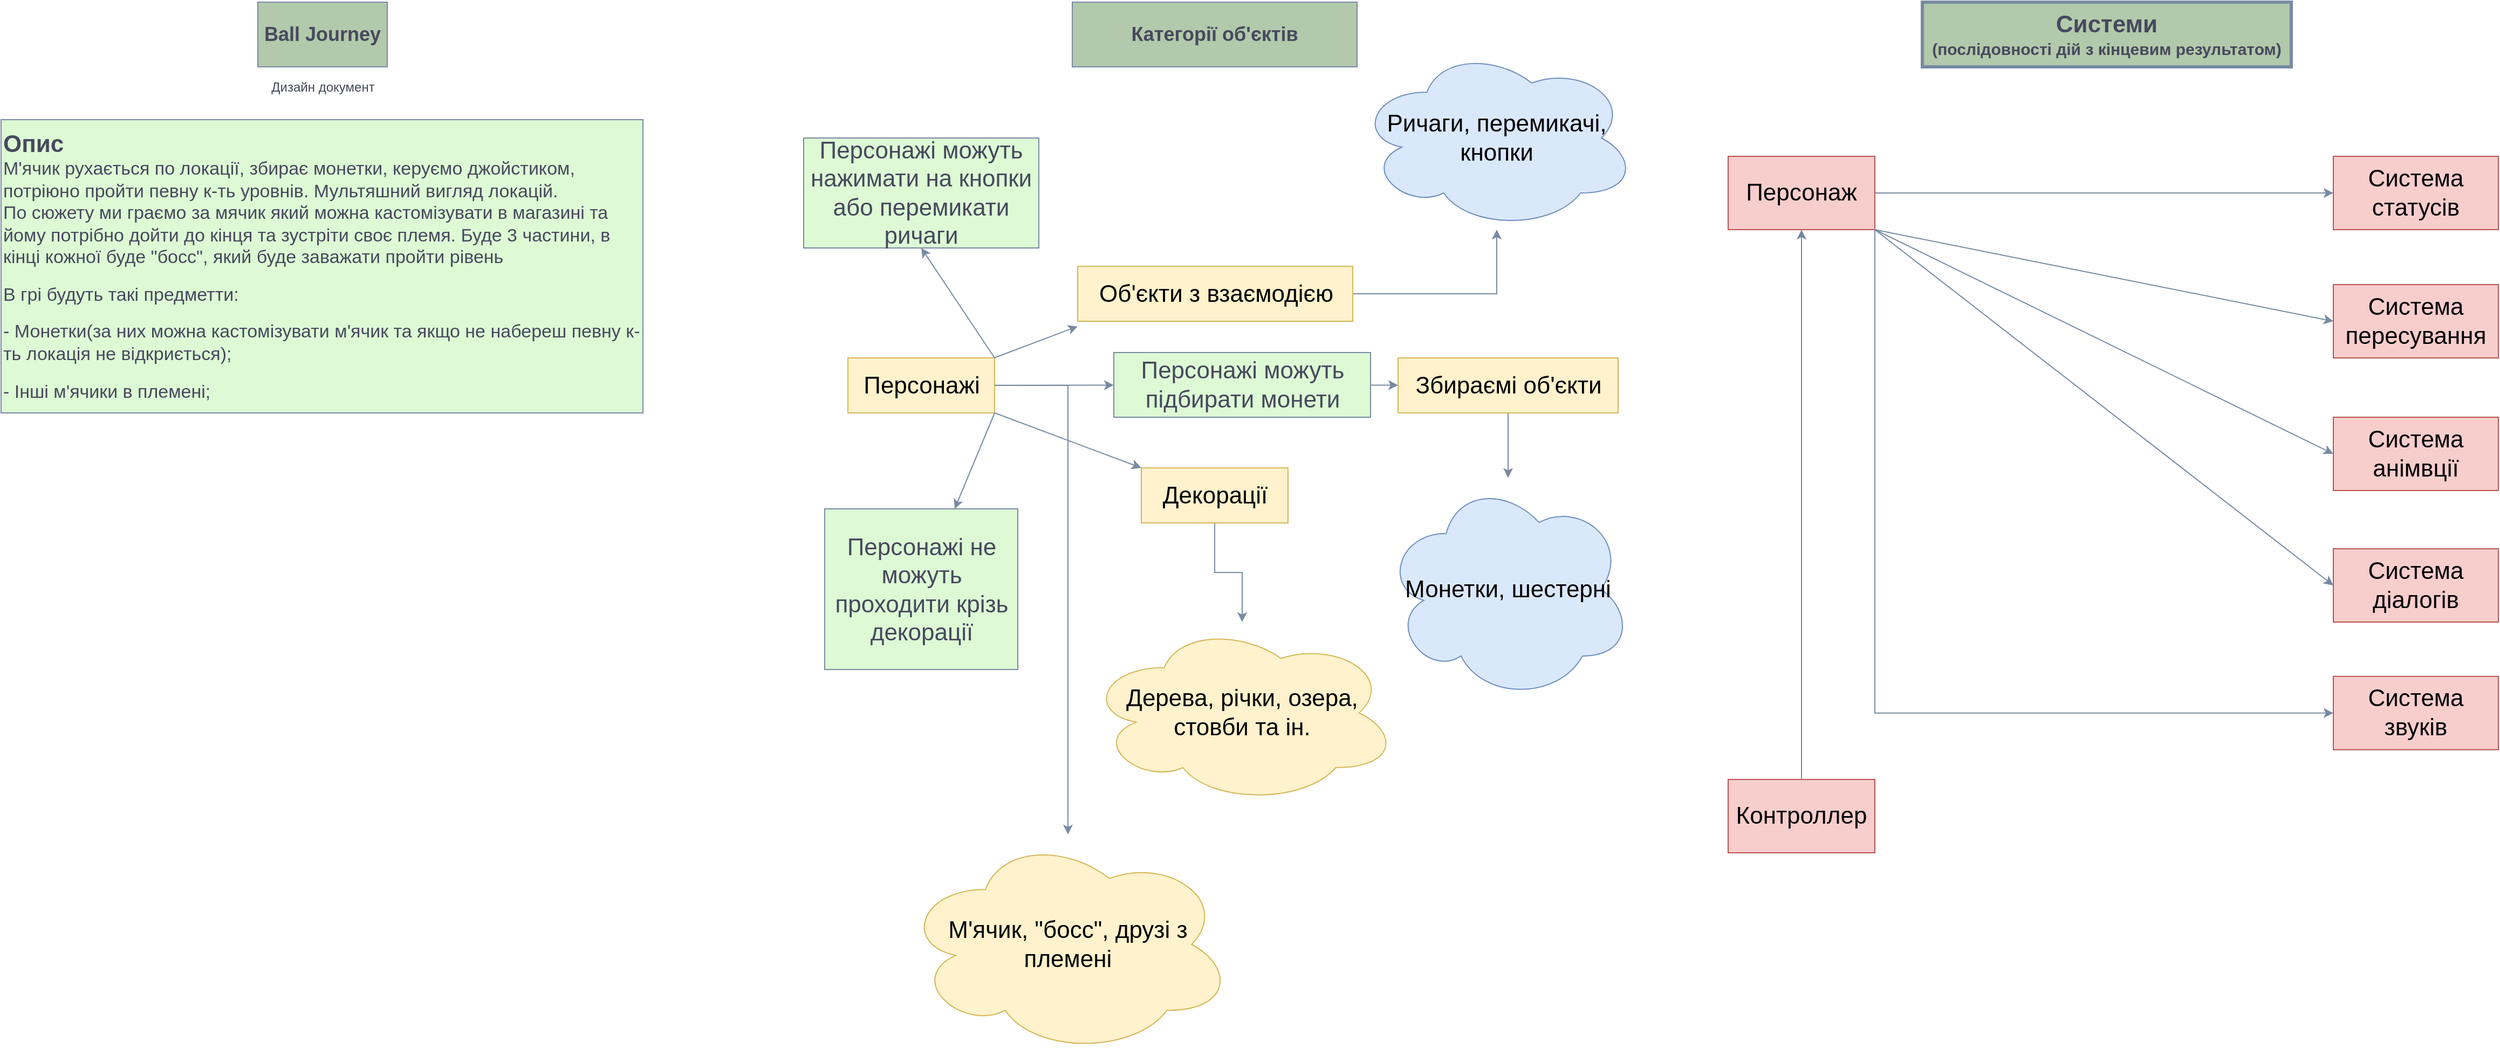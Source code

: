<mxfile version="20.5.2" type="github">
  <diagram id="c6_Q_0-ij5niHA4tdSTI" name="Сторінка-1">
    <mxGraphModel dx="3160" dy="1787" grid="1" gridSize="17" guides="1" tooltips="1" connect="1" arrows="1" fold="1" page="1" pageScale="1" pageWidth="827" pageHeight="1169" math="0" shadow="0">
      <root>
        <mxCell id="0" />
        <mxCell id="1" parent="0" />
        <mxCell id="mKOz9OcVUULEBK8KP3yw-2" value="&lt;b&gt;&lt;font style=&quot;font-size: 18px;&quot;&gt;Ball Journey&lt;/font&gt;&lt;/b&gt;" style="rounded=0;whiteSpace=wrap;html=1;fillColor=#B2C9AB;strokeColor=#788AA3;fontColor=#46495D;" vertex="1" parent="1">
          <mxGeometry x="354" y="10" width="120" height="60" as="geometry" />
        </mxCell>
        <mxCell id="mKOz9OcVUULEBK8KP3yw-3" value="&lt;font style=&quot;font-size: 12px;&quot;&gt;Дизайн документ&lt;/font&gt;" style="text;html=1;resizable=0;autosize=1;align=center;verticalAlign=middle;points=[];fillColor=none;strokeColor=none;rounded=0;fontSize=18;fontColor=#46495D;" vertex="1" parent="1">
          <mxGeometry x="346" y="70" width="136" height="34" as="geometry" />
        </mxCell>
        <mxCell id="mKOz9OcVUULEBK8KP3yw-4" value="&lt;font style=&quot;&quot;&gt;&lt;b style=&quot;&quot;&gt;&lt;font style=&quot;font-size: 22px;&quot;&gt;Опис&lt;/font&gt;&lt;/b&gt;&lt;br&gt;&lt;span style=&quot;font-size: 17px;&quot;&gt;М&#39;ячик рухається по локації, збирає монетки, керуємо джойстиком, потріюно пройти певну к-ть уровнів. Мультяшний вигляд локацій.&lt;/span&gt;&lt;br&gt;&lt;span style=&quot;font-size: 17px;&quot;&gt;По сюжету ми граємо за мячик який можна кастомізувати в магазині та йому потрібно дойти до кінця та зустріти своє племя. Буде 3 частини, в кінці кожної буде &quot;босс&quot;, який буде заважати пройти рівень&lt;/span&gt;&lt;br&gt;&lt;br&gt;&lt;span style=&quot;font-size: 17px;&quot;&gt;В грі будуть такі предметти:&lt;/span&gt;&lt;br&gt;&lt;br&gt;&lt;span style=&quot;font-size: 17px;&quot;&gt;- Монетки(за них можна кастомізувати м&#39;ячик та якщо не набереш певну к-ть локація не відкриється);&lt;/span&gt;&lt;br&gt;&lt;br&gt;&lt;span style=&quot;font-size: 17px;&quot;&gt;- Інші м&#39;ячики в племені;&lt;/span&gt;&lt;/font&gt;" style="rounded=0;whiteSpace=wrap;html=1;strokeColor=#788AA3;fontSize=12;fontColor=#46495D;fillColor=#DDFAD5;align=left;" vertex="1" parent="1">
          <mxGeometry x="116" y="119" width="595" height="272" as="geometry" />
        </mxCell>
        <mxCell id="mKOz9OcVUULEBK8KP3yw-5" style="edgeStyle=orthogonalEdgeStyle;rounded=0;orthogonalLoop=1;jettySize=auto;html=1;exitX=0.5;exitY=1;exitDx=0;exitDy=0;strokeColor=#788AA3;fontSize=12;fontColor=#46495D;fillColor=#B2C9AB;" edge="1" parent="1" source="mKOz9OcVUULEBK8KP3yw-4" target="mKOz9OcVUULEBK8KP3yw-4">
          <mxGeometry relative="1" as="geometry" />
        </mxCell>
        <mxCell id="mKOz9OcVUULEBK8KP3yw-6" value="&lt;b&gt;&lt;font style=&quot;font-size: 18px;&quot;&gt;Категорії об&#39;єктів&lt;/font&gt;&lt;/b&gt;" style="rounded=0;whiteSpace=wrap;html=1;fillColor=#B2C9AB;strokeColor=#788AA3;fontColor=#46495D;" vertex="1" parent="1">
          <mxGeometry x="1109" y="10" width="264" height="60" as="geometry" />
        </mxCell>
        <mxCell id="mKOz9OcVUULEBK8KP3yw-26" value="" style="edgeStyle=orthogonalEdgeStyle;rounded=0;orthogonalLoop=1;jettySize=auto;html=1;strokeColor=#788AA3;fontSize=22;fontColor=#46495D;fillColor=#B2C9AB;" edge="1" parent="1" source="mKOz9OcVUULEBK8KP3yw-7" target="mKOz9OcVUULEBK8KP3yw-25">
          <mxGeometry relative="1" as="geometry">
            <Array as="points">
              <mxPoint x="1105" y="366" />
            </Array>
          </mxGeometry>
        </mxCell>
        <mxCell id="mKOz9OcVUULEBK8KP3yw-7" value="Персонажі" style="text;html=1;resizable=0;autosize=1;align=center;verticalAlign=middle;points=[];fillColor=#fff2cc;strokeColor=#d6b656;rounded=0;fontSize=22;" vertex="1" parent="1">
          <mxGeometry x="901" y="340" width="136" height="51" as="geometry" />
        </mxCell>
        <mxCell id="mKOz9OcVUULEBK8KP3yw-21" value="" style="edgeStyle=orthogonalEdgeStyle;rounded=0;orthogonalLoop=1;jettySize=auto;html=1;strokeColor=#788AA3;fontSize=22;fontColor=#46495D;fillColor=#B2C9AB;" edge="1" parent="1" source="mKOz9OcVUULEBK8KP3yw-8" target="mKOz9OcVUULEBK8KP3yw-20">
          <mxGeometry relative="1" as="geometry" />
        </mxCell>
        <mxCell id="mKOz9OcVUULEBK8KP3yw-8" value="Збираємі об&#39;єкти" style="text;html=1;resizable=0;autosize=1;align=center;verticalAlign=middle;points=[];fillColor=#fff2cc;strokeColor=#d6b656;rounded=0;fontSize=22;" vertex="1" parent="1">
          <mxGeometry x="1411" y="340" width="204" height="51" as="geometry" />
        </mxCell>
        <mxCell id="mKOz9OcVUULEBK8KP3yw-23" value="" style="edgeStyle=orthogonalEdgeStyle;rounded=0;orthogonalLoop=1;jettySize=auto;html=1;strokeColor=#788AA3;fontSize=22;fontColor=#46495D;fillColor=#B2C9AB;" edge="1" parent="1" source="mKOz9OcVUULEBK8KP3yw-9" target="mKOz9OcVUULEBK8KP3yw-22">
          <mxGeometry relative="1" as="geometry" />
        </mxCell>
        <mxCell id="mKOz9OcVUULEBK8KP3yw-9" value="Об&#39;єкти з взаємодією" style="text;html=1;resizable=0;autosize=1;align=center;verticalAlign=middle;points=[];fillColor=#fff2cc;strokeColor=#d6b656;rounded=0;fontSize=22;" vertex="1" parent="1">
          <mxGeometry x="1114" y="255" width="255" height="51" as="geometry" />
        </mxCell>
        <mxCell id="mKOz9OcVUULEBK8KP3yw-28" value="" style="edgeStyle=orthogonalEdgeStyle;rounded=0;orthogonalLoop=1;jettySize=auto;html=1;strokeColor=#788AA3;fontSize=22;fontColor=#46495D;fillColor=#B2C9AB;" edge="1" parent="1" source="mKOz9OcVUULEBK8KP3yw-10" target="mKOz9OcVUULEBK8KP3yw-27">
          <mxGeometry relative="1" as="geometry" />
        </mxCell>
        <mxCell id="mKOz9OcVUULEBK8KP3yw-10" value="Декорації" style="text;html=1;resizable=0;autosize=1;align=center;verticalAlign=middle;points=[];fillColor=#fff2cc;strokeColor=#d6b656;rounded=0;fontSize=22;" vertex="1" parent="1">
          <mxGeometry x="1173" y="442" width="136" height="51" as="geometry" />
        </mxCell>
        <mxCell id="mKOz9OcVUULEBK8KP3yw-14" value="" style="endArrow=classic;html=1;rounded=0;strokeColor=#788AA3;fontSize=22;fontColor=#46495D;fillColor=#B2C9AB;" edge="1" parent="1" source="mKOz9OcVUULEBK8KP3yw-7" target="mKOz9OcVUULEBK8KP3yw-10">
          <mxGeometry width="50" height="50" relative="1" as="geometry">
            <mxPoint x="1241" y="577" as="sourcePoint" />
            <mxPoint x="1291" y="527" as="targetPoint" />
          </mxGeometry>
        </mxCell>
        <mxCell id="mKOz9OcVUULEBK8KP3yw-15" value="" style="endArrow=classic;html=1;rounded=0;strokeColor=#788AA3;fontSize=22;fontColor=#46495D;fillColor=#B2C9AB;" edge="1" parent="1" target="mKOz9OcVUULEBK8KP3yw-16">
          <mxGeometry width="50" height="50" relative="1" as="geometry">
            <mxPoint x="1037" y="391" as="sourcePoint" />
            <mxPoint x="969" y="510" as="targetPoint" />
          </mxGeometry>
        </mxCell>
        <mxCell id="mKOz9OcVUULEBK8KP3yw-16" value="Персонажі не можуть проходити крізь декорації" style="rounded=0;whiteSpace=wrap;html=1;strokeColor=#788AA3;fontSize=22;fontColor=#46495D;fillColor=#DDFAD5;" vertex="1" parent="1">
          <mxGeometry x="879.5" y="480" width="179" height="149" as="geometry" />
        </mxCell>
        <mxCell id="mKOz9OcVUULEBK8KP3yw-17" value="" style="endArrow=classic;html=1;rounded=0;strokeColor=#788AA3;fontSize=22;fontColor=#46495D;fillColor=#B2C9AB;exitX=0.994;exitY=0.002;exitDx=0;exitDy=0;exitPerimeter=0;entryX=0;entryY=1.092;entryDx=0;entryDy=0;entryPerimeter=0;" edge="1" parent="1" source="mKOz9OcVUULEBK8KP3yw-7" target="mKOz9OcVUULEBK8KP3yw-9">
          <mxGeometry width="50" height="50" relative="1" as="geometry">
            <mxPoint x="1054.0" y="408.0" as="sourcePoint" />
            <mxPoint x="1190" y="459" as="targetPoint" />
          </mxGeometry>
        </mxCell>
        <mxCell id="mKOz9OcVUULEBK8KP3yw-18" value="" style="endArrow=classic;html=1;rounded=0;strokeColor=#788AA3;fontSize=22;fontColor=#46495D;fillColor=#B2C9AB;entryX=0.5;entryY=1;entryDx=0;entryDy=0;" edge="1" parent="1" target="mKOz9OcVUULEBK8KP3yw-19">
          <mxGeometry width="50" height="50" relative="1" as="geometry">
            <mxPoint x="1037" y="340" as="sourcePoint" />
            <mxPoint x="1037" y="255" as="targetPoint" />
          </mxGeometry>
        </mxCell>
        <mxCell id="mKOz9OcVUULEBK8KP3yw-19" value="Персонажі можуть нажимати на кнопки або перемикати ричаги" style="rounded=0;whiteSpace=wrap;html=1;strokeColor=#788AA3;fontSize=22;fontColor=#46495D;fillColor=#DDFAD5;" vertex="1" parent="1">
          <mxGeometry x="860" y="136" width="218" height="102" as="geometry" />
        </mxCell>
        <mxCell id="mKOz9OcVUULEBK8KP3yw-20" value="Монетки, шестерні" style="ellipse;shape=cloud;whiteSpace=wrap;html=1;fontSize=22;fillColor=#dae8fc;strokeColor=#6c8ebf;rounded=0;" vertex="1" parent="1">
          <mxGeometry x="1398" y="451.25" width="230" height="206.5" as="geometry" />
        </mxCell>
        <mxCell id="mKOz9OcVUULEBK8KP3yw-22" value="Ричаги, перемикачі, кнопки" style="ellipse;shape=cloud;whiteSpace=wrap;html=1;fontSize=22;fillColor=#dae8fc;strokeColor=#6c8ebf;rounded=0;" vertex="1" parent="1">
          <mxGeometry x="1373" y="51" width="259" height="170" as="geometry" />
        </mxCell>
        <mxCell id="mKOz9OcVUULEBK8KP3yw-25" value="М&#39;ячик, &quot;босс&quot;, друзі з племені" style="ellipse;shape=cloud;whiteSpace=wrap;html=1;fontSize=22;fillColor=#fff2cc;strokeColor=#d6b656;gradientColor=none;rounded=0;" vertex="1" parent="1">
          <mxGeometry x="952" y="782" width="306" height="204" as="geometry" />
        </mxCell>
        <mxCell id="mKOz9OcVUULEBK8KP3yw-27" value="Дерева, річки, озера, стовби та ін." style="ellipse;shape=cloud;whiteSpace=wrap;html=1;fontSize=22;fillColor=#fff2cc;strokeColor=#d6b656;gradientColor=none;rounded=0;" vertex="1" parent="1">
          <mxGeometry x="1122" y="585" width="289" height="168.75" as="geometry" />
        </mxCell>
        <mxCell id="mKOz9OcVUULEBK8KP3yw-29" value="" style="endArrow=classic;html=1;rounded=0;strokeColor=#788AA3;fontSize=22;fontColor=#46495D;fillColor=#B2C9AB;startArrow=none;" edge="1" parent="1" source="mKOz9OcVUULEBK8KP3yw-31" target="mKOz9OcVUULEBK8KP3yw-8">
          <mxGeometry width="50" height="50" relative="1" as="geometry">
            <mxPoint x="1053.184" y="357.102" as="sourcePoint" />
            <mxPoint x="1131" y="327.692" as="targetPoint" />
          </mxGeometry>
        </mxCell>
        <mxCell id="mKOz9OcVUULEBK8KP3yw-31" value="Персонажі можуть підбирати монети" style="rounded=0;whiteSpace=wrap;html=1;strokeColor=#788AA3;fontSize=22;fontColor=#46495D;fillColor=#DDFAD5;" vertex="1" parent="1">
          <mxGeometry x="1147.5" y="335" width="238" height="60" as="geometry" />
        </mxCell>
        <mxCell id="mKOz9OcVUULEBK8KP3yw-33" value="" style="endArrow=classic;html=1;rounded=0;strokeColor=#788AA3;fontSize=22;fontColor=#46495D;fillColor=#B2C9AB;" edge="1" parent="1" source="mKOz9OcVUULEBK8KP3yw-7" target="mKOz9OcVUULEBK8KP3yw-31">
          <mxGeometry width="50" height="50" relative="1" as="geometry">
            <mxPoint x="1053.184" y="357.102" as="sourcePoint" />
            <mxPoint x="1131" y="327.692" as="targetPoint" />
          </mxGeometry>
        </mxCell>
        <mxCell id="mKOz9OcVUULEBK8KP3yw-34" value="&lt;b&gt;&lt;font style=&quot;font-size: 22px;&quot;&gt;Системи&lt;br&gt;&lt;/font&gt;&lt;font style=&quot;font-size: 15px;&quot;&gt;(послідовності дій з кінцевим результатом)&lt;/font&gt;&lt;/b&gt;" style="rounded=0;whiteSpace=wrap;html=1;fillColor=#B2C9AB;strokeColor=#788AA3;fontColor=#46495D;strokeWidth=3;" vertex="1" parent="1">
          <mxGeometry x="1897" y="10" width="342" height="60" as="geometry" />
        </mxCell>
        <mxCell id="mKOz9OcVUULEBK8KP3yw-42" value="" style="edgeStyle=orthogonalEdgeStyle;rounded=0;orthogonalLoop=1;jettySize=auto;html=1;strokeColor=#788AA3;fontSize=22;fontColor=#46495D;fillColor=#B2C9AB;entryX=0;entryY=0.5;entryDx=0;entryDy=0;" edge="1" parent="1" source="mKOz9OcVUULEBK8KP3yw-35" target="mKOz9OcVUULEBK8KP3yw-39">
          <mxGeometry relative="1" as="geometry">
            <mxPoint x="1961" y="170.0" as="targetPoint" />
          </mxGeometry>
        </mxCell>
        <mxCell id="mKOz9OcVUULEBK8KP3yw-35" value="Персонаж" style="rounded=0;whiteSpace=wrap;html=1;strokeColor=#b85450;fontSize=22;fillColor=#f8cecc;" vertex="1" parent="1">
          <mxGeometry x="1717" y="153" width="136" height="68" as="geometry" />
        </mxCell>
        <mxCell id="mKOz9OcVUULEBK8KP3yw-36" value="Система пересування" style="rounded=0;whiteSpace=wrap;html=1;strokeColor=#b85450;fontSize=22;fillColor=#f8cecc;" vertex="1" parent="1">
          <mxGeometry x="2278" y="272" width="153" height="68" as="geometry" />
        </mxCell>
        <mxCell id="mKOz9OcVUULEBK8KP3yw-37" value="Система анімвції" style="rounded=0;whiteSpace=wrap;html=1;strokeColor=#b85450;fontSize=22;fillColor=#f8cecc;" vertex="1" parent="1">
          <mxGeometry x="2278" y="395" width="153" height="68" as="geometry" />
        </mxCell>
        <mxCell id="mKOz9OcVUULEBK8KP3yw-38" value="Система діалогів" style="rounded=0;whiteSpace=wrap;html=1;strokeColor=#b85450;fontSize=22;fillColor=#f8cecc;" vertex="1" parent="1">
          <mxGeometry x="2278" y="517" width="153" height="68" as="geometry" />
        </mxCell>
        <mxCell id="mKOz9OcVUULEBK8KP3yw-39" value="Система статусів" style="rounded=0;whiteSpace=wrap;html=1;strokeColor=#b85450;fontSize=22;fillColor=#f8cecc;" vertex="1" parent="1">
          <mxGeometry x="2278" y="153" width="153" height="68" as="geometry" />
        </mxCell>
        <mxCell id="mKOz9OcVUULEBK8KP3yw-40" value="Система звуків" style="rounded=0;whiteSpace=wrap;html=1;strokeColor=#b85450;fontSize=22;fillColor=#f8cecc;" vertex="1" parent="1">
          <mxGeometry x="2278" y="635.37" width="153" height="68" as="geometry" />
        </mxCell>
        <mxCell id="mKOz9OcVUULEBK8KP3yw-44" value="" style="endArrow=classic;html=1;rounded=0;strokeColor=#788AA3;fontSize=22;fontColor=#46495D;fillColor=#B2C9AB;exitX=1;exitY=1;exitDx=0;exitDy=0;entryX=0;entryY=0.5;entryDx=0;entryDy=0;" edge="1" parent="1" source="mKOz9OcVUULEBK8KP3yw-35" target="mKOz9OcVUULEBK8KP3yw-36">
          <mxGeometry width="50" height="50" relative="1" as="geometry">
            <mxPoint x="2006" y="305" as="sourcePoint" />
            <mxPoint x="2056" y="255" as="targetPoint" />
          </mxGeometry>
        </mxCell>
        <mxCell id="mKOz9OcVUULEBK8KP3yw-45" value="" style="endArrow=classic;html=1;rounded=0;strokeColor=#788AA3;fontSize=22;fontColor=#46495D;fillColor=#B2C9AB;exitX=1;exitY=1;exitDx=0;exitDy=0;entryX=0;entryY=0.5;entryDx=0;entryDy=0;" edge="1" parent="1" source="mKOz9OcVUULEBK8KP3yw-35" target="mKOz9OcVUULEBK8KP3yw-37">
          <mxGeometry width="50" height="50" relative="1" as="geometry">
            <mxPoint x="1870.0" y="238.0" as="sourcePoint" />
            <mxPoint x="2295" y="323" as="targetPoint" />
          </mxGeometry>
        </mxCell>
        <mxCell id="mKOz9OcVUULEBK8KP3yw-46" value="" style="endArrow=classic;html=1;rounded=0;strokeColor=#788AA3;fontSize=22;fontColor=#46495D;fillColor=#B2C9AB;exitX=1;exitY=1;exitDx=0;exitDy=0;entryX=0;entryY=0.5;entryDx=0;entryDy=0;" edge="1" parent="1" source="mKOz9OcVUULEBK8KP3yw-35" target="mKOz9OcVUULEBK8KP3yw-38">
          <mxGeometry width="50" height="50" relative="1" as="geometry">
            <mxPoint x="1870.0" y="238.0" as="sourcePoint" />
            <mxPoint x="2295" y="463.0" as="targetPoint" />
          </mxGeometry>
        </mxCell>
        <mxCell id="mKOz9OcVUULEBK8KP3yw-47" value="" style="edgeStyle=orthogonalEdgeStyle;rounded=0;orthogonalLoop=1;jettySize=auto;html=1;strokeColor=#788AA3;fontSize=22;fontColor=#46495D;fillColor=#B2C9AB;entryX=0;entryY=0.5;entryDx=0;entryDy=0;exitX=1;exitY=1;exitDx=0;exitDy=0;" edge="1" parent="1" source="mKOz9OcVUULEBK8KP3yw-35" target="mKOz9OcVUULEBK8KP3yw-40">
          <mxGeometry relative="1" as="geometry">
            <mxPoint x="1870" y="204" as="sourcePoint" />
            <mxPoint x="2295" y="204" as="targetPoint" />
            <Array as="points">
              <mxPoint x="1853" y="669" />
            </Array>
          </mxGeometry>
        </mxCell>
        <mxCell id="mKOz9OcVUULEBK8KP3yw-50" value="" style="edgeStyle=orthogonalEdgeStyle;rounded=0;orthogonalLoop=1;jettySize=auto;html=1;strokeColor=#788AA3;fontSize=22;fontColor=#46495D;fillColor=#B2C9AB;entryX=0.5;entryY=1;entryDx=0;entryDy=0;" edge="1" parent="1" source="mKOz9OcVUULEBK8KP3yw-48" target="mKOz9OcVUULEBK8KP3yw-35">
          <mxGeometry relative="1" as="geometry">
            <mxPoint x="1785" y="647" as="targetPoint" />
          </mxGeometry>
        </mxCell>
        <mxCell id="mKOz9OcVUULEBK8KP3yw-48" value="Контроллер" style="rounded=0;whiteSpace=wrap;html=1;strokeColor=#b85450;fontSize=22;fillColor=#f8cecc;" vertex="1" parent="1">
          <mxGeometry x="1717" y="731" width="136" height="68" as="geometry" />
        </mxCell>
      </root>
    </mxGraphModel>
  </diagram>
</mxfile>

